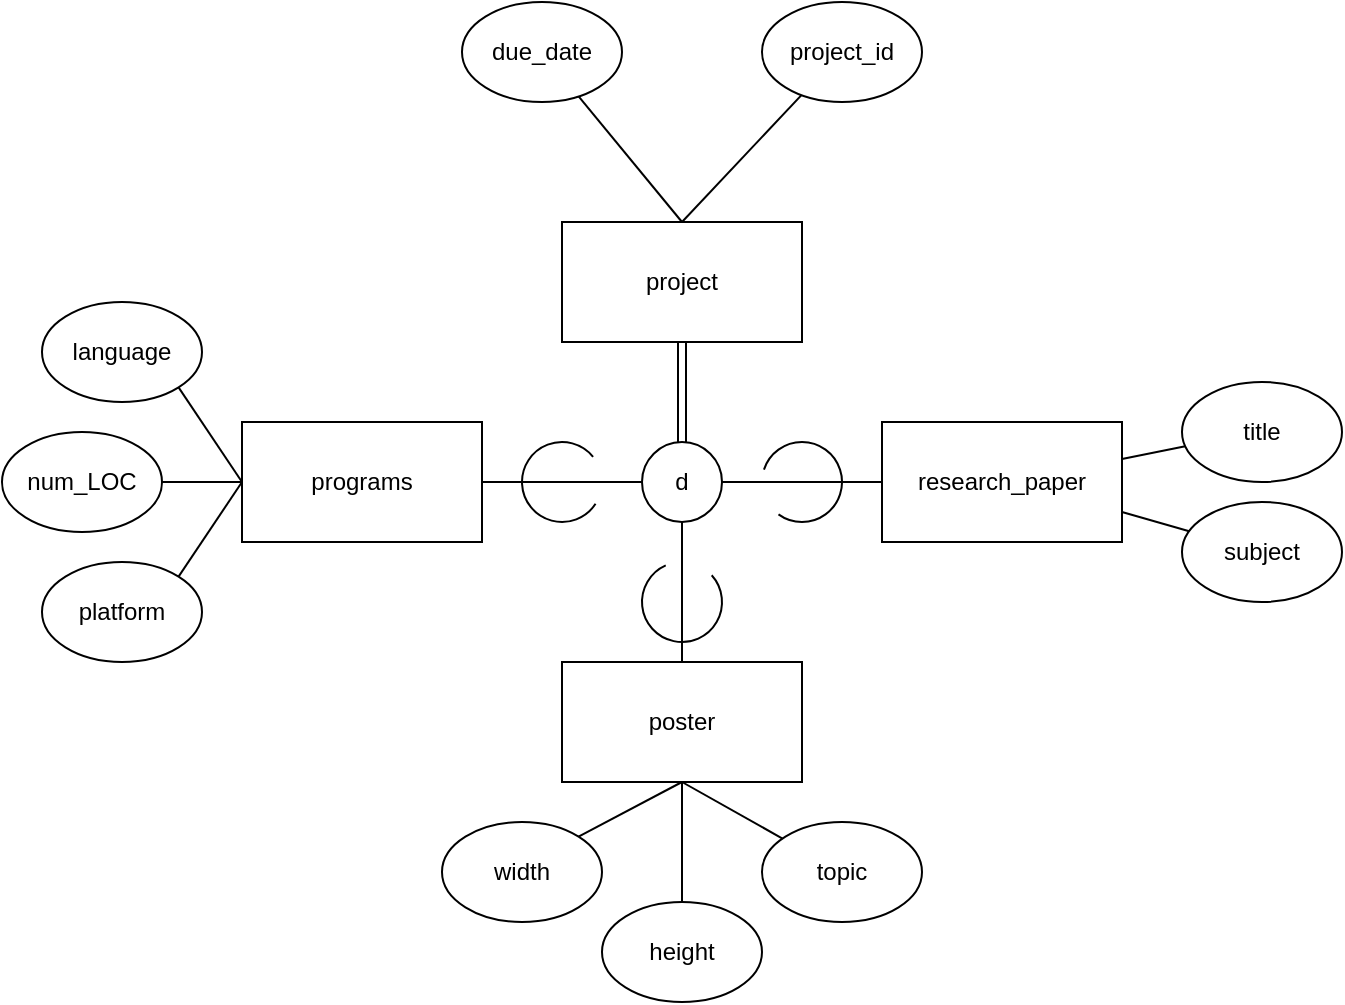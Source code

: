 <mxfile version="13.7.9" type="device"><diagram id="bRiMwYq8lY0swL6moAT4" name="Page-1"><mxGraphModel dx="1326" dy="806" grid="1" gridSize="10" guides="1" tooltips="1" connect="1" arrows="1" fold="1" page="1" pageScale="1" pageWidth="1100" pageHeight="1700" math="0" shadow="0"><root><mxCell id="0"/><mxCell id="1" parent="0"/><mxCell id="O2vArWLpCBnIjgXAedZu-7" value="" style="edgeStyle=none;rounded=0;orthogonalLoop=1;jettySize=auto;html=1;endArrow=none;endFill=0;shape=link;" parent="1" source="O2vArWLpCBnIjgXAedZu-1" target="O2vArWLpCBnIjgXAedZu-6" edge="1"><mxGeometry relative="1" as="geometry"/></mxCell><mxCell id="O2vArWLpCBnIjgXAedZu-1" value="project" style="rounded=0;whiteSpace=wrap;html=1;" parent="1" vertex="1"><mxGeometry x="320" y="150" width="120" height="60" as="geometry"/></mxCell><mxCell id="O2vArWLpCBnIjgXAedZu-4" style="rounded=0;orthogonalLoop=1;jettySize=auto;html=1;entryX=0.5;entryY=0;entryDx=0;entryDy=0;endArrow=none;endFill=0;" parent="1" source="O2vArWLpCBnIjgXAedZu-2" target="O2vArWLpCBnIjgXAedZu-1" edge="1"><mxGeometry relative="1" as="geometry"/></mxCell><mxCell id="O2vArWLpCBnIjgXAedZu-2" value="due_date" style="ellipse;whiteSpace=wrap;html=1;" parent="1" vertex="1"><mxGeometry x="270" y="40" width="80" height="50" as="geometry"/></mxCell><mxCell id="O2vArWLpCBnIjgXAedZu-5" style="rounded=0;orthogonalLoop=1;jettySize=auto;html=1;endArrow=none;endFill=0;" parent="1" source="O2vArWLpCBnIjgXAedZu-3" edge="1"><mxGeometry relative="1" as="geometry"><mxPoint x="380" y="150" as="targetPoint"/></mxGeometry></mxCell><mxCell id="O2vArWLpCBnIjgXAedZu-3" value="project_id" style="ellipse;whiteSpace=wrap;html=1;" parent="1" vertex="1"><mxGeometry x="420" y="40" width="80" height="50" as="geometry"/></mxCell><mxCell id="O2vArWLpCBnIjgXAedZu-11" value="" style="edgeStyle=none;rounded=0;orthogonalLoop=1;jettySize=auto;html=1;endArrow=none;endFill=0;" parent="1" source="O2vArWLpCBnIjgXAedZu-36" target="O2vArWLpCBnIjgXAedZu-8" edge="1"><mxGeometry relative="1" as="geometry"/></mxCell><mxCell id="O2vArWLpCBnIjgXAedZu-12" value="" style="edgeStyle=none;rounded=0;orthogonalLoop=1;jettySize=auto;html=1;endArrow=none;endFill=0;" parent="1" source="O2vArWLpCBnIjgXAedZu-6" target="O2vArWLpCBnIjgXAedZu-10" edge="1"><mxGeometry relative="1" as="geometry"/></mxCell><mxCell id="O2vArWLpCBnIjgXAedZu-13" value="" style="edgeStyle=none;rounded=0;orthogonalLoop=1;jettySize=auto;html=1;endArrow=none;endFill=0;" parent="1" source="O2vArWLpCBnIjgXAedZu-6" target="O2vArWLpCBnIjgXAedZu-9" edge="1"><mxGeometry relative="1" as="geometry"/></mxCell><mxCell id="O2vArWLpCBnIjgXAedZu-6" value="d" style="ellipse;whiteSpace=wrap;html=1;aspect=fixed;" parent="1" vertex="1"><mxGeometry x="360" y="260" width="40" height="40" as="geometry"/></mxCell><mxCell id="O2vArWLpCBnIjgXAedZu-8" value="research_paper" style="rounded=0;whiteSpace=wrap;html=1;" parent="1" vertex="1"><mxGeometry x="480" y="250" width="120" height="60" as="geometry"/></mxCell><mxCell id="O2vArWLpCBnIjgXAedZu-9" value="poster" style="rounded=0;whiteSpace=wrap;html=1;" parent="1" vertex="1"><mxGeometry x="320" y="370" width="120" height="60" as="geometry"/></mxCell><mxCell id="O2vArWLpCBnIjgXAedZu-10" value="programs" style="rounded=0;whiteSpace=wrap;html=1;" parent="1" vertex="1"><mxGeometry x="160" y="250" width="120" height="60" as="geometry"/></mxCell><mxCell id="O2vArWLpCBnIjgXAedZu-18" style="edgeStyle=none;rounded=0;orthogonalLoop=1;jettySize=auto;html=1;endArrow=none;endFill=0;" parent="1" source="O2vArWLpCBnIjgXAedZu-16" target="O2vArWLpCBnIjgXAedZu-8" edge="1"><mxGeometry relative="1" as="geometry"/></mxCell><mxCell id="O2vArWLpCBnIjgXAedZu-16" value="title" style="ellipse;whiteSpace=wrap;html=1;" parent="1" vertex="1"><mxGeometry x="630" y="230" width="80" height="50" as="geometry"/></mxCell><mxCell id="O2vArWLpCBnIjgXAedZu-19" style="edgeStyle=none;rounded=0;orthogonalLoop=1;jettySize=auto;html=1;entryX=1;entryY=0.75;entryDx=0;entryDy=0;endArrow=none;endFill=0;" parent="1" source="O2vArWLpCBnIjgXAedZu-17" target="O2vArWLpCBnIjgXAedZu-8" edge="1"><mxGeometry relative="1" as="geometry"/></mxCell><mxCell id="O2vArWLpCBnIjgXAedZu-17" value="subject" style="ellipse;whiteSpace=wrap;html=1;" parent="1" vertex="1"><mxGeometry x="630" y="290" width="80" height="50" as="geometry"/></mxCell><mxCell id="O2vArWLpCBnIjgXAedZu-25" style="edgeStyle=none;rounded=0;orthogonalLoop=1;jettySize=auto;html=1;exitX=1;exitY=0;exitDx=0;exitDy=0;endArrow=none;endFill=0;" parent="1" source="O2vArWLpCBnIjgXAedZu-20" edge="1"><mxGeometry relative="1" as="geometry"><mxPoint x="380" y="430" as="targetPoint"/></mxGeometry></mxCell><mxCell id="O2vArWLpCBnIjgXAedZu-20" value="width" style="ellipse;whiteSpace=wrap;html=1;" parent="1" vertex="1"><mxGeometry x="260" y="450" width="80" height="50" as="geometry"/></mxCell><mxCell id="O2vArWLpCBnIjgXAedZu-24" style="edgeStyle=none;rounded=0;orthogonalLoop=1;jettySize=auto;html=1;endArrow=none;endFill=0;" parent="1" source="O2vArWLpCBnIjgXAedZu-21" target="O2vArWLpCBnIjgXAedZu-9" edge="1"><mxGeometry relative="1" as="geometry"/></mxCell><mxCell id="O2vArWLpCBnIjgXAedZu-21" value="height" style="ellipse;whiteSpace=wrap;html=1;" parent="1" vertex="1"><mxGeometry x="340" y="490" width="80" height="50" as="geometry"/></mxCell><mxCell id="O2vArWLpCBnIjgXAedZu-23" style="edgeStyle=none;rounded=0;orthogonalLoop=1;jettySize=auto;html=1;entryX=0.5;entryY=1;entryDx=0;entryDy=0;endArrow=none;endFill=0;" parent="1" source="O2vArWLpCBnIjgXAedZu-22" target="O2vArWLpCBnIjgXAedZu-9" edge="1"><mxGeometry relative="1" as="geometry"/></mxCell><mxCell id="O2vArWLpCBnIjgXAedZu-22" value="topic" style="ellipse;whiteSpace=wrap;html=1;" parent="1" vertex="1"><mxGeometry x="420" y="450" width="80" height="50" as="geometry"/></mxCell><mxCell id="O2vArWLpCBnIjgXAedZu-30" style="edgeStyle=none;rounded=0;orthogonalLoop=1;jettySize=auto;html=1;exitX=1;exitY=1;exitDx=0;exitDy=0;entryX=0;entryY=0.5;entryDx=0;entryDy=0;endArrow=none;endFill=0;" parent="1" source="O2vArWLpCBnIjgXAedZu-26" target="O2vArWLpCBnIjgXAedZu-10" edge="1"><mxGeometry relative="1" as="geometry"/></mxCell><mxCell id="O2vArWLpCBnIjgXAedZu-26" value="language" style="ellipse;whiteSpace=wrap;html=1;" parent="1" vertex="1"><mxGeometry x="60" y="190" width="80" height="50" as="geometry"/></mxCell><mxCell id="O2vArWLpCBnIjgXAedZu-31" style="edgeStyle=none;rounded=0;orthogonalLoop=1;jettySize=auto;html=1;exitX=1;exitY=0.5;exitDx=0;exitDy=0;endArrow=none;endFill=0;" parent="1" source="O2vArWLpCBnIjgXAedZu-27" edge="1"><mxGeometry relative="1" as="geometry"><mxPoint x="160" y="280" as="targetPoint"/></mxGeometry></mxCell><mxCell id="O2vArWLpCBnIjgXAedZu-27" value="num_LOC" style="ellipse;whiteSpace=wrap;html=1;" parent="1" vertex="1"><mxGeometry x="40" y="255" width="80" height="50" as="geometry"/></mxCell><mxCell id="O2vArWLpCBnIjgXAedZu-32" style="edgeStyle=none;rounded=0;orthogonalLoop=1;jettySize=auto;html=1;exitX=1;exitY=0;exitDx=0;exitDy=0;endArrow=none;endFill=0;" parent="1" source="O2vArWLpCBnIjgXAedZu-28" edge="1"><mxGeometry relative="1" as="geometry"><mxPoint x="160" y="280" as="targetPoint"/></mxGeometry></mxCell><mxCell id="O2vArWLpCBnIjgXAedZu-28" value="platform" style="ellipse;whiteSpace=wrap;html=1;" parent="1" vertex="1"><mxGeometry x="60" y="320" width="80" height="50" as="geometry"/></mxCell><mxCell id="O2vArWLpCBnIjgXAedZu-33" value="" style="verticalLabelPosition=bottom;verticalAlign=top;html=1;shape=mxgraph.basic.arc;startAngle=0.3;endAngle=0.1;rotation=15;" parent="1" vertex="1"><mxGeometry x="300" y="260" width="40" height="40" as="geometry"/></mxCell><mxCell id="O2vArWLpCBnIjgXAedZu-39" value="" style="edgeStyle=none;rounded=0;orthogonalLoop=1;jettySize=auto;html=1;endArrow=none;endFill=0;entryX=0;entryY=0.5;entryDx=0;entryDy=0;" parent="1" source="O2vArWLpCBnIjgXAedZu-6" target="O2vArWLpCBnIjgXAedZu-8" edge="1"><mxGeometry relative="1" as="geometry"><mxPoint x="400.0" y="280" as="sourcePoint"/><mxPoint x="480" y="280" as="targetPoint"/></mxGeometry></mxCell><mxCell id="O2vArWLpCBnIjgXAedZu-36" value="" style="verticalLabelPosition=bottom;verticalAlign=top;html=1;shape=mxgraph.basic.arc;startAngle=0.3;endAngle=0.1;rotation=-180;" parent="1" vertex="1"><mxGeometry x="420" y="260" width="40" height="40" as="geometry"/></mxCell><mxCell id="O2vArWLpCBnIjgXAedZu-40" value="" style="verticalLabelPosition=bottom;verticalAlign=top;html=1;shape=mxgraph.basic.arc;startAngle=0.3;endAngle=0.1;rotation=-60;" parent="1" vertex="1"><mxGeometry x="360" y="320" width="40" height="40" as="geometry"/></mxCell></root></mxGraphModel></diagram></mxfile>